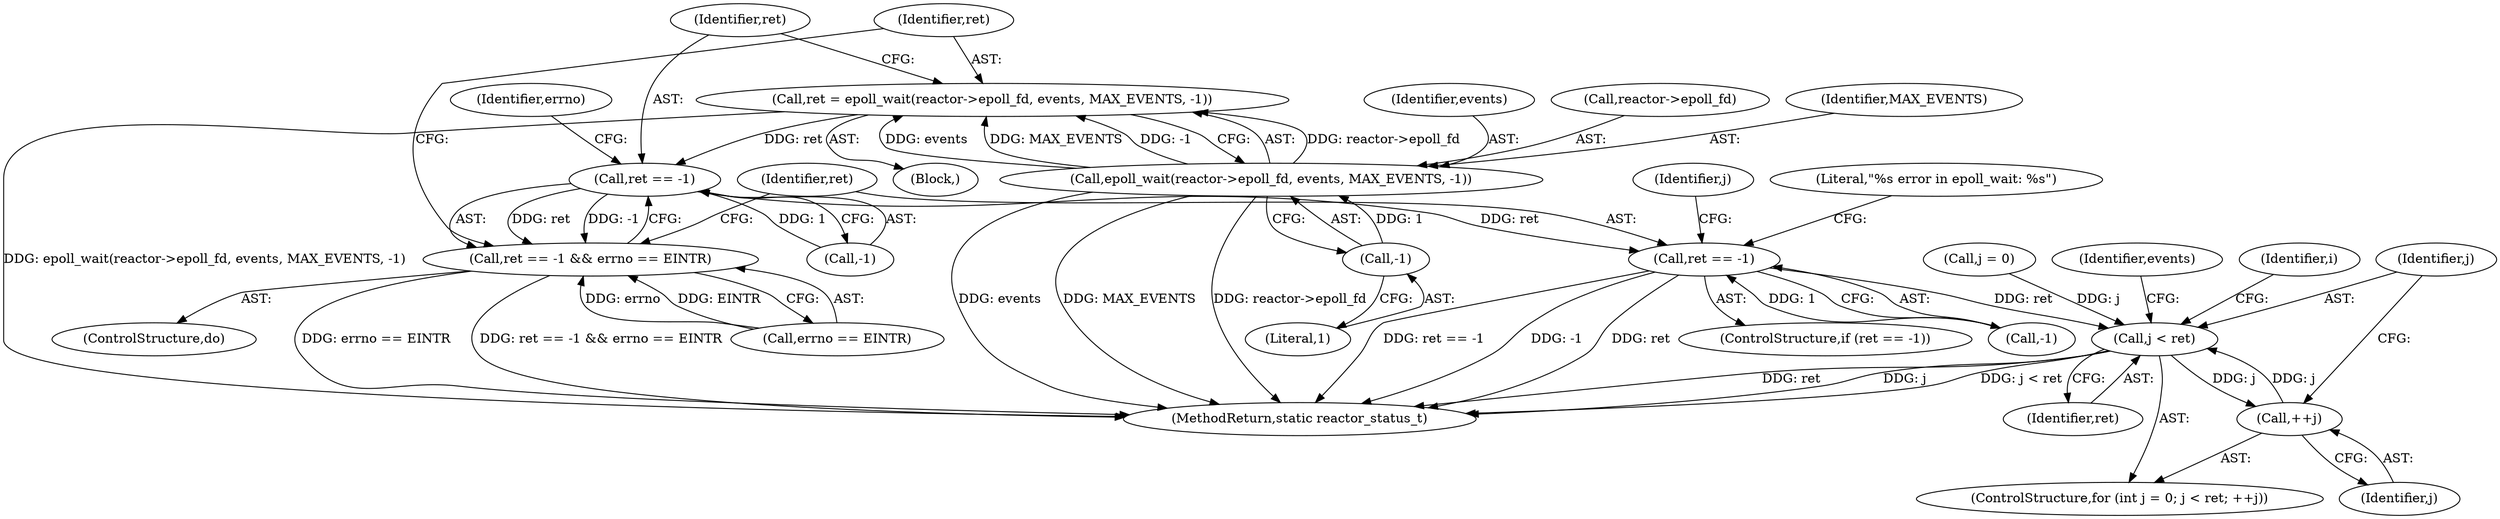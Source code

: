 digraph "1_Android_472271b153c5dc53c28beac55480a8d8434b2d5c_59@del" {
"1000151" [label="(Call,ret = epoll_wait(reactor->epoll_fd, events, MAX_EVENTS, -1))"];
"1000153" [label="(Call,epoll_wait(reactor->epoll_fd, events, MAX_EVENTS, -1))"];
"1000159" [label="(Call,-1)"];
"1000162" [label="(Call,ret == -1)"];
"1000161" [label="(Call,ret == -1 && errno == EINTR)"];
"1000170" [label="(Call,ret == -1)"];
"1000192" [label="(Call,j < ret)"];
"1000195" [label="(Call,++j)"];
"1000187" [label="(ControlStructure,for (int j = 0; j < ret; ++j))"];
"1000203" [label="(Identifier,events)"];
"1000163" [label="(Identifier,ret)"];
"1000171" [label="(Identifier,ret)"];
"1000150" [label="(Block,)"];
"1000151" [label="(Call,ret = epoll_wait(reactor->epoll_fd, events, MAX_EVENTS, -1))"];
"1000160" [label="(Literal,1)"];
"1000190" [label="(Identifier,j)"];
"1000152" [label="(Identifier,ret)"];
"1000176" [label="(Literal,\"%s error in epoll_wait: %s\")"];
"1000192" [label="(Call,j < ret)"];
"1000189" [label="(Call,j = 0)"];
"1000196" [label="(Identifier,j)"];
"1000193" [label="(Identifier,j)"];
"1000157" [label="(Identifier,events)"];
"1000169" [label="(ControlStructure,if (ret == -1))"];
"1000132" [label="(Identifier,i)"];
"1000159" [label="(Call,-1)"];
"1000164" [label="(Call,-1)"];
"1000170" [label="(Call,ret == -1)"];
"1000335" [label="(MethodReturn,static reactor_status_t)"];
"1000195" [label="(Call,++j)"];
"1000166" [label="(Call,errno == EINTR)"];
"1000172" [label="(Call,-1)"];
"1000161" [label="(Call,ret == -1 && errno == EINTR)"];
"1000194" [label="(Identifier,ret)"];
"1000167" [label="(Identifier,errno)"];
"1000154" [label="(Call,reactor->epoll_fd)"];
"1000149" [label="(ControlStructure,do)"];
"1000158" [label="(Identifier,MAX_EVENTS)"];
"1000162" [label="(Call,ret == -1)"];
"1000153" [label="(Call,epoll_wait(reactor->epoll_fd, events, MAX_EVENTS, -1))"];
"1000151" -> "1000150"  [label="AST: "];
"1000151" -> "1000153"  [label="CFG: "];
"1000152" -> "1000151"  [label="AST: "];
"1000153" -> "1000151"  [label="AST: "];
"1000163" -> "1000151"  [label="CFG: "];
"1000151" -> "1000335"  [label="DDG: epoll_wait(reactor->epoll_fd, events, MAX_EVENTS, -1)"];
"1000153" -> "1000151"  [label="DDG: reactor->epoll_fd"];
"1000153" -> "1000151"  [label="DDG: events"];
"1000153" -> "1000151"  [label="DDG: MAX_EVENTS"];
"1000153" -> "1000151"  [label="DDG: -1"];
"1000151" -> "1000162"  [label="DDG: ret"];
"1000153" -> "1000159"  [label="CFG: "];
"1000154" -> "1000153"  [label="AST: "];
"1000157" -> "1000153"  [label="AST: "];
"1000158" -> "1000153"  [label="AST: "];
"1000159" -> "1000153"  [label="AST: "];
"1000153" -> "1000335"  [label="DDG: events"];
"1000153" -> "1000335"  [label="DDG: MAX_EVENTS"];
"1000153" -> "1000335"  [label="DDG: reactor->epoll_fd"];
"1000159" -> "1000153"  [label="DDG: 1"];
"1000159" -> "1000160"  [label="CFG: "];
"1000160" -> "1000159"  [label="AST: "];
"1000162" -> "1000161"  [label="AST: "];
"1000162" -> "1000164"  [label="CFG: "];
"1000163" -> "1000162"  [label="AST: "];
"1000164" -> "1000162"  [label="AST: "];
"1000167" -> "1000162"  [label="CFG: "];
"1000161" -> "1000162"  [label="CFG: "];
"1000162" -> "1000161"  [label="DDG: ret"];
"1000162" -> "1000161"  [label="DDG: -1"];
"1000164" -> "1000162"  [label="DDG: 1"];
"1000162" -> "1000170"  [label="DDG: ret"];
"1000161" -> "1000149"  [label="AST: "];
"1000161" -> "1000166"  [label="CFG: "];
"1000166" -> "1000161"  [label="AST: "];
"1000152" -> "1000161"  [label="CFG: "];
"1000171" -> "1000161"  [label="CFG: "];
"1000161" -> "1000335"  [label="DDG: errno == EINTR"];
"1000161" -> "1000335"  [label="DDG: ret == -1 && errno == EINTR"];
"1000166" -> "1000161"  [label="DDG: errno"];
"1000166" -> "1000161"  [label="DDG: EINTR"];
"1000170" -> "1000169"  [label="AST: "];
"1000170" -> "1000172"  [label="CFG: "];
"1000171" -> "1000170"  [label="AST: "];
"1000172" -> "1000170"  [label="AST: "];
"1000176" -> "1000170"  [label="CFG: "];
"1000190" -> "1000170"  [label="CFG: "];
"1000170" -> "1000335"  [label="DDG: -1"];
"1000170" -> "1000335"  [label="DDG: ret"];
"1000170" -> "1000335"  [label="DDG: ret == -1"];
"1000172" -> "1000170"  [label="DDG: 1"];
"1000170" -> "1000192"  [label="DDG: ret"];
"1000192" -> "1000187"  [label="AST: "];
"1000192" -> "1000194"  [label="CFG: "];
"1000193" -> "1000192"  [label="AST: "];
"1000194" -> "1000192"  [label="AST: "];
"1000203" -> "1000192"  [label="CFG: "];
"1000132" -> "1000192"  [label="CFG: "];
"1000192" -> "1000335"  [label="DDG: ret"];
"1000192" -> "1000335"  [label="DDG: j"];
"1000192" -> "1000335"  [label="DDG: j < ret"];
"1000189" -> "1000192"  [label="DDG: j"];
"1000195" -> "1000192"  [label="DDG: j"];
"1000192" -> "1000195"  [label="DDG: j"];
"1000195" -> "1000187"  [label="AST: "];
"1000195" -> "1000196"  [label="CFG: "];
"1000196" -> "1000195"  [label="AST: "];
"1000193" -> "1000195"  [label="CFG: "];
}
